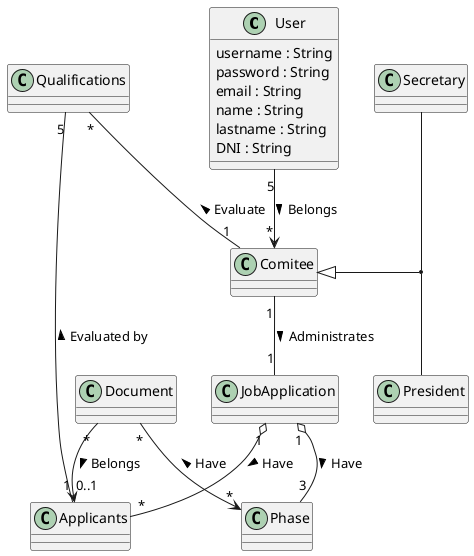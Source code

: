 @startuml
class User{
        username : String
        password : String
        email : String
        name : String
        lastname : String
        DNI : String
}
class Comitee{
}

class Secretary {
}

class President {
}


class JobApplication {
}

class Phase {
}
class Applicants {
}
class Qualifications {
}
class Document {
}

User "5" --> "*" Comitee:Belongs >

Qualifications "*" -- "1" Comitee:Evaluate <

Comitee "1" -- "1" JobApplication:Administrates >
Comitee <|-- (Secretary, President)

Document "*" --> "*" Phase:Have <
JobApplication "1" o-- "3" Phase:Have > 

JobApplication "1" o-- "*" Applicants:Have >
Qualifications "5" -- "1" Applicants:Evaluated by < 
Document "*" --> "0..1" Applicants:Belongs >
@enduml
